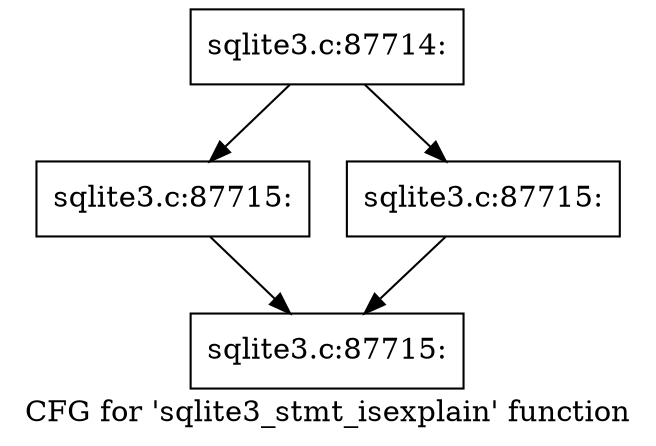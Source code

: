 digraph "CFG for 'sqlite3_stmt_isexplain' function" {
	label="CFG for 'sqlite3_stmt_isexplain' function";

	Node0x55c0f5d121f0 [shape=record,label="{sqlite3.c:87714:}"];
	Node0x55c0f5d121f0 -> Node0x55c0f5d12830;
	Node0x55c0f5d121f0 -> Node0x55c0f5d12880;
	Node0x55c0f5d12830 [shape=record,label="{sqlite3.c:87715:}"];
	Node0x55c0f5d12830 -> Node0x55c0f5d128d0;
	Node0x55c0f5d12880 [shape=record,label="{sqlite3.c:87715:}"];
	Node0x55c0f5d12880 -> Node0x55c0f5d128d0;
	Node0x55c0f5d128d0 [shape=record,label="{sqlite3.c:87715:}"];
}
